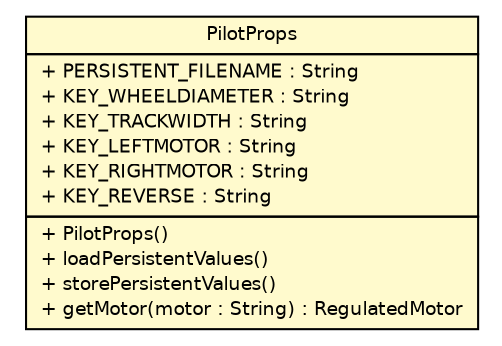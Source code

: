 #!/usr/local/bin/dot
#
# Class diagram 
# Generated by UMLGraph version R5_6-24-gf6e263 (http://www.umlgraph.org/)
#

digraph G {
	edge [fontname="Helvetica",fontsize=10,labelfontname="Helvetica",labelfontsize=10];
	node [fontname="Helvetica",fontsize=10,shape=plaintext];
	nodesep=0.25;
	ranksep=0.5;
	// ev3dev.utils.PilotProps
	c2265 [label=<<table title="ev3dev.utils.PilotProps" border="0" cellborder="1" cellspacing="0" cellpadding="2" port="p" bgcolor="lemonChiffon" href="./PilotProps.html">
		<tr><td><table border="0" cellspacing="0" cellpadding="1">
<tr><td align="center" balign="center"> PilotProps </td></tr>
		</table></td></tr>
		<tr><td><table border="0" cellspacing="0" cellpadding="1">
<tr><td align="left" balign="left"> + PERSISTENT_FILENAME : String </td></tr>
<tr><td align="left" balign="left"> + KEY_WHEELDIAMETER : String </td></tr>
<tr><td align="left" balign="left"> + KEY_TRACKWIDTH : String </td></tr>
<tr><td align="left" balign="left"> + KEY_LEFTMOTOR : String </td></tr>
<tr><td align="left" balign="left"> + KEY_RIGHTMOTOR : String </td></tr>
<tr><td align="left" balign="left"> + KEY_REVERSE : String </td></tr>
		</table></td></tr>
		<tr><td><table border="0" cellspacing="0" cellpadding="1">
<tr><td align="left" balign="left"> + PilotProps() </td></tr>
<tr><td align="left" balign="left"> + loadPersistentValues() </td></tr>
<tr><td align="left" balign="left"> + storePersistentValues() </td></tr>
<tr><td align="left" balign="left"> + getMotor(motor : String) : RegulatedMotor </td></tr>
		</table></td></tr>
		</table>>, URL="./PilotProps.html", fontname="Helvetica", fontcolor="black", fontsize=9.0];
}

